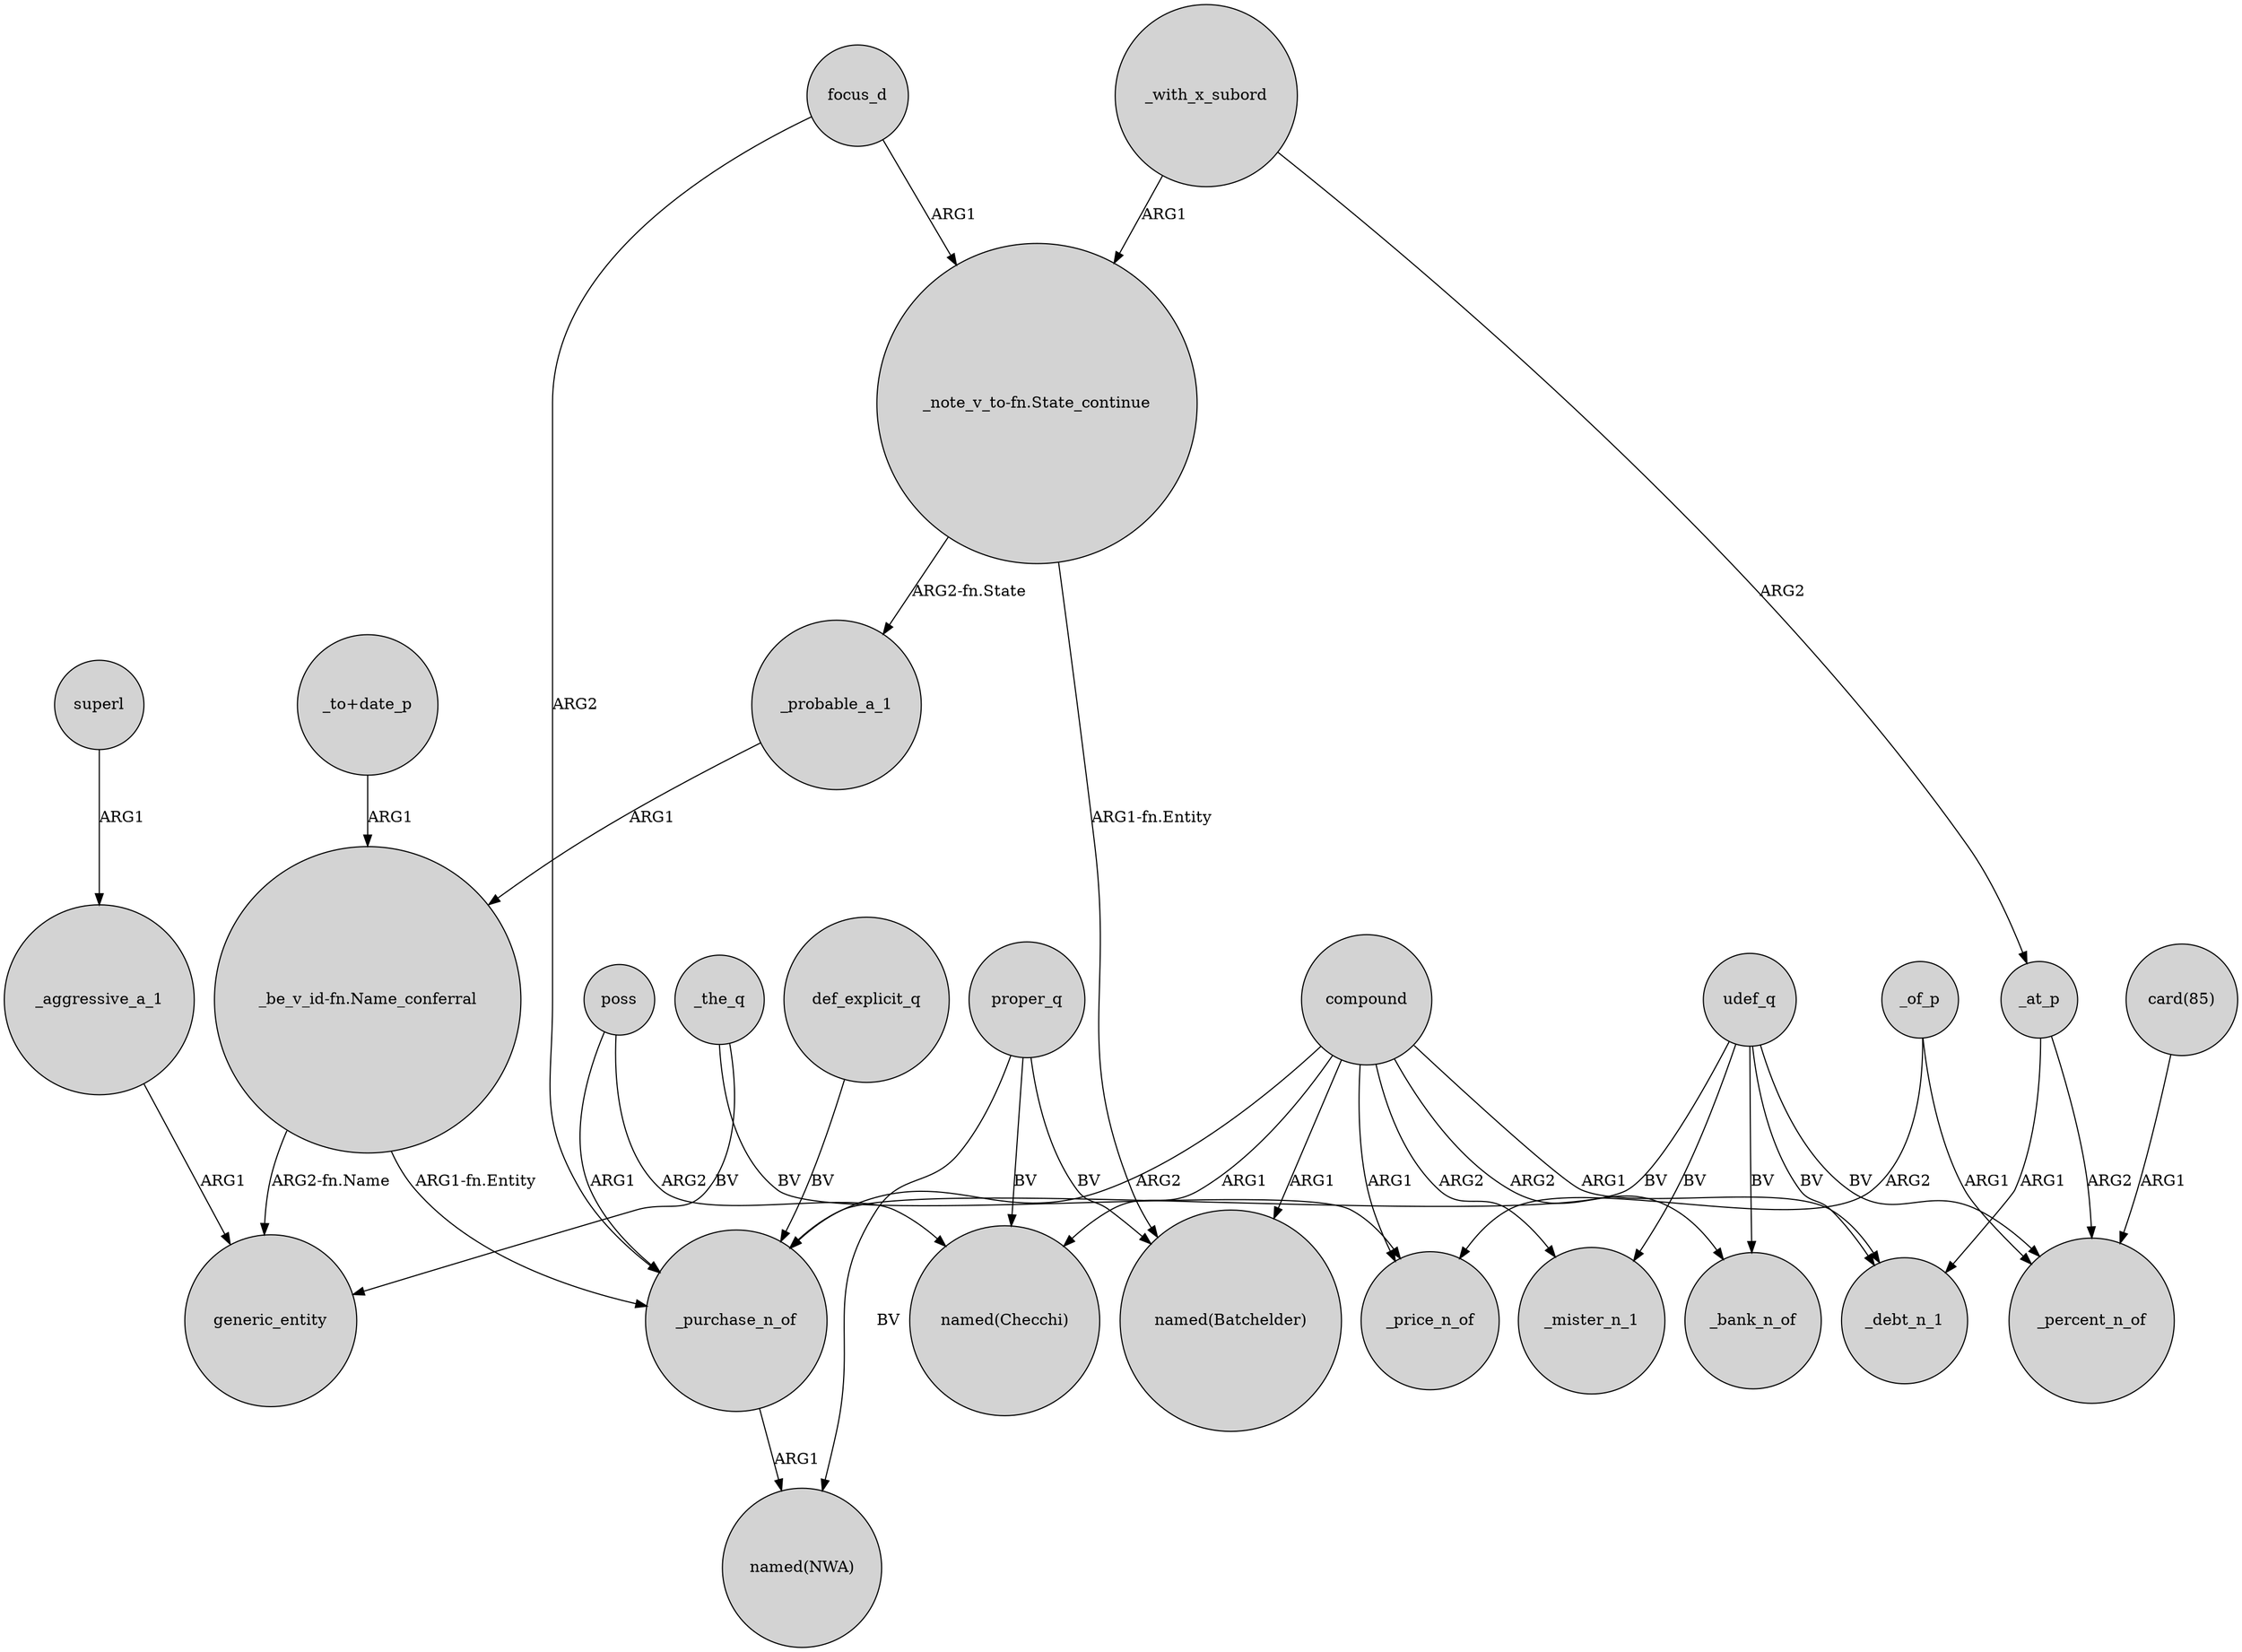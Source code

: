 digraph {
	node [shape=circle style=filled]
	"_be_v_id-fn.Name_conferral" -> generic_entity [label="ARG2-fn.Name"]
	focus_d -> _purchase_n_of [label=ARG2]
	compound -> "named(Checchi)" [label=ARG1]
	"card(85)" -> _percent_n_of [label=ARG1]
	"_be_v_id-fn.Name_conferral" -> _purchase_n_of [label="ARG1-fn.Entity"]
	compound -> _mister_n_1 [label=ARG2]
	proper_q -> "named(NWA)" [label=BV]
	_at_p -> _percent_n_of [label=ARG2]
	"_note_v_to-fn.State_continue" -> _probable_a_1 [label="ARG2-fn.State"]
	poss -> _purchase_n_of [label=ARG1]
	proper_q -> "named(Checchi)" [label=BV]
	udef_q -> _bank_n_of [label=BV]
	compound -> _bank_n_of [label=ARG2]
	"_note_v_to-fn.State_continue" -> "named(Batchelder)" [label="ARG1-fn.Entity"]
	udef_q -> _mister_n_1 [label=BV]
	_of_p -> _percent_n_of [label=ARG1]
	compound -> "named(Batchelder)" [label=ARG1]
	_at_p -> _debt_n_1 [label=ARG1]
	compound -> _purchase_n_of [label=ARG2]
	_with_x_subord -> _at_p [label=ARG2]
	_with_x_subord -> "_note_v_to-fn.State_continue" [label=ARG1]
	udef_q -> _debt_n_1 [label=BV]
	udef_q -> _purchase_n_of [label=BV]
	udef_q -> _percent_n_of [label=BV]
	_the_q -> generic_entity [label=BV]
	_aggressive_a_1 -> generic_entity [label=ARG1]
	_purchase_n_of -> "named(NWA)" [label=ARG1]
	focus_d -> "_note_v_to-fn.State_continue" [label=ARG1]
	_of_p -> _price_n_of [label=ARG2]
	"_to+date_p" -> "_be_v_id-fn.Name_conferral" [label=ARG1]
	_the_q -> _price_n_of [label=BV]
	compound -> _debt_n_1 [label=ARG1]
	def_explicit_q -> _purchase_n_of [label=BV]
	compound -> _price_n_of [label=ARG1]
	superl -> _aggressive_a_1 [label=ARG1]
	poss -> "named(Checchi)" [label=ARG2]
	proper_q -> "named(Batchelder)" [label=BV]
	_probable_a_1 -> "_be_v_id-fn.Name_conferral" [label=ARG1]
}
